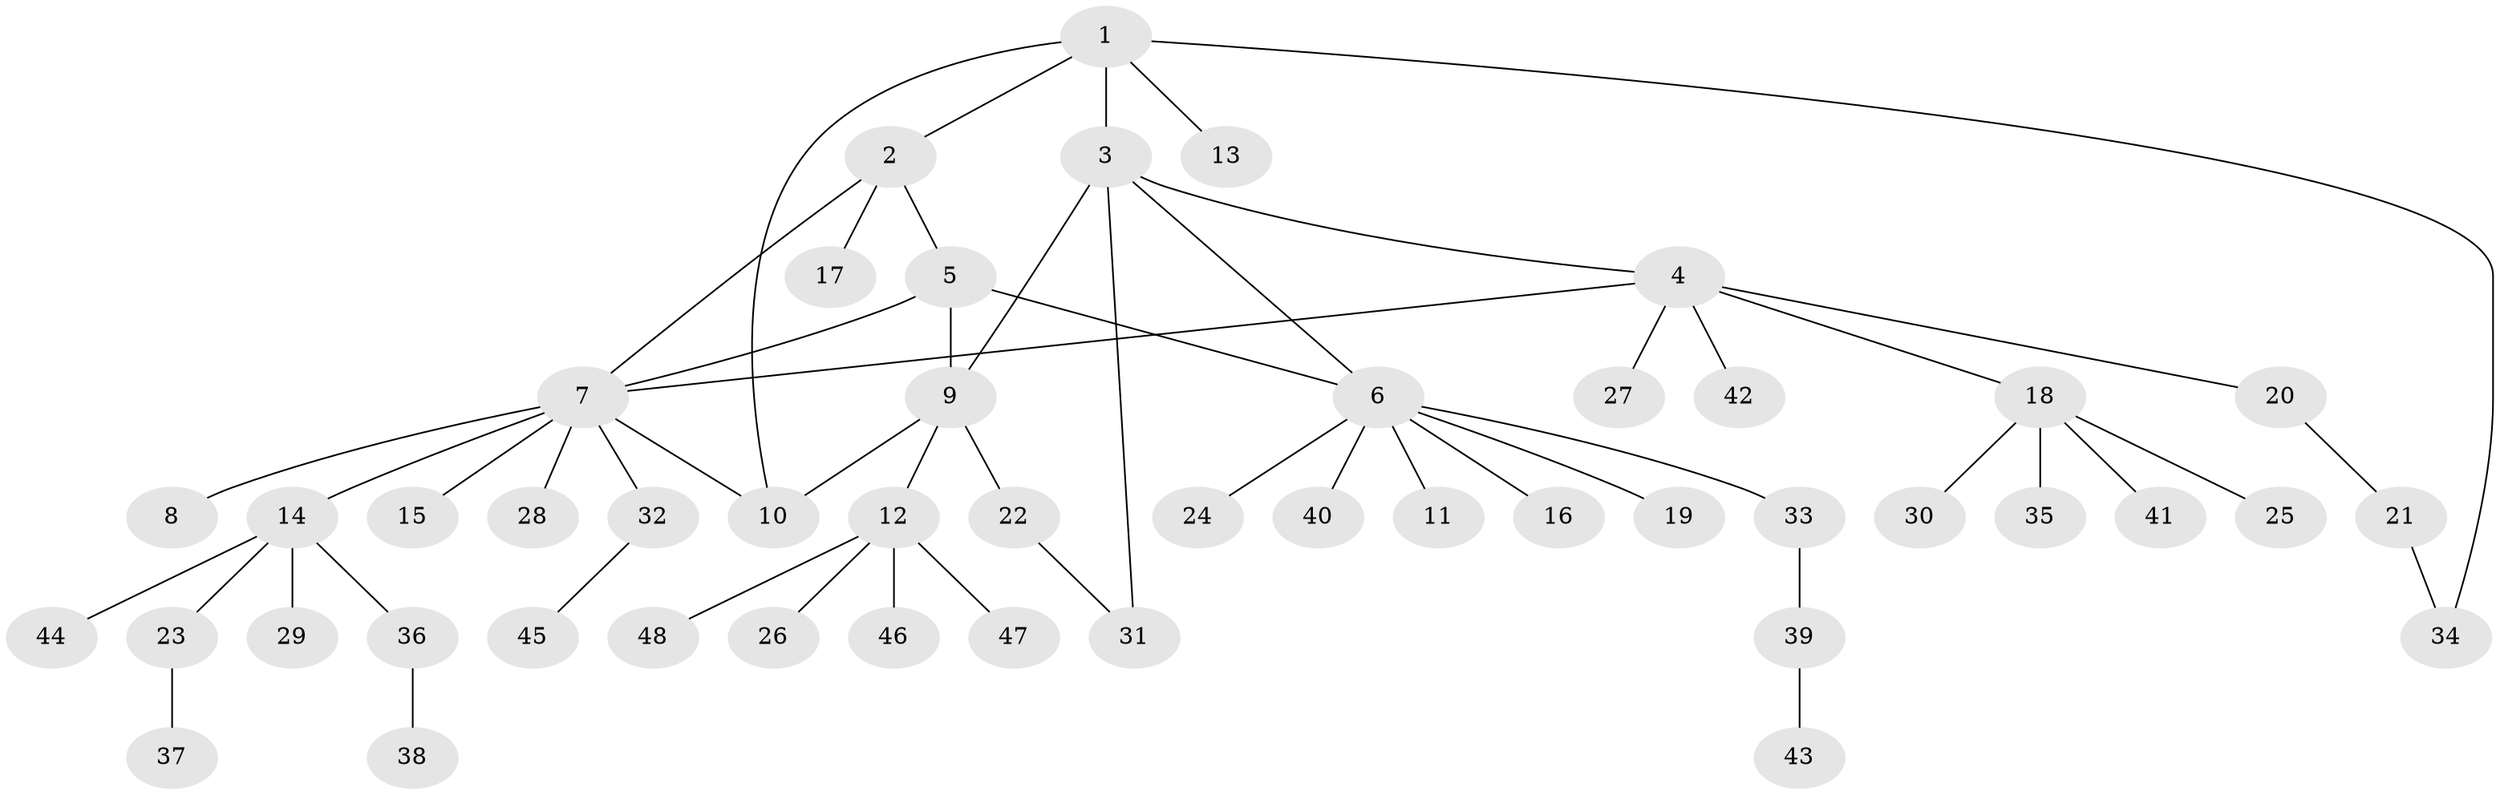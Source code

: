 // coarse degree distribution, {7: 0.058823529411764705, 5: 0.058823529411764705, 4: 0.11764705882352941, 8: 0.029411764705882353, 1: 0.5882352941176471, 6: 0.029411764705882353, 2: 0.11764705882352941}
// Generated by graph-tools (version 1.1) at 2025/24/03/03/25 07:24:12]
// undirected, 48 vertices, 55 edges
graph export_dot {
graph [start="1"]
  node [color=gray90,style=filled];
  1;
  2;
  3;
  4;
  5;
  6;
  7;
  8;
  9;
  10;
  11;
  12;
  13;
  14;
  15;
  16;
  17;
  18;
  19;
  20;
  21;
  22;
  23;
  24;
  25;
  26;
  27;
  28;
  29;
  30;
  31;
  32;
  33;
  34;
  35;
  36;
  37;
  38;
  39;
  40;
  41;
  42;
  43;
  44;
  45;
  46;
  47;
  48;
  1 -- 2;
  1 -- 3;
  1 -- 10;
  1 -- 13;
  1 -- 34;
  2 -- 5;
  2 -- 7;
  2 -- 17;
  3 -- 4;
  3 -- 6;
  3 -- 9;
  3 -- 31;
  4 -- 7;
  4 -- 18;
  4 -- 20;
  4 -- 27;
  4 -- 42;
  5 -- 6;
  5 -- 7;
  5 -- 9;
  6 -- 11;
  6 -- 16;
  6 -- 19;
  6 -- 24;
  6 -- 33;
  6 -- 40;
  7 -- 8;
  7 -- 10;
  7 -- 14;
  7 -- 15;
  7 -- 28;
  7 -- 32;
  9 -- 10;
  9 -- 12;
  9 -- 22;
  12 -- 26;
  12 -- 46;
  12 -- 47;
  12 -- 48;
  14 -- 23;
  14 -- 29;
  14 -- 36;
  14 -- 44;
  18 -- 25;
  18 -- 30;
  18 -- 35;
  18 -- 41;
  20 -- 21;
  21 -- 34;
  22 -- 31;
  23 -- 37;
  32 -- 45;
  33 -- 39;
  36 -- 38;
  39 -- 43;
}
